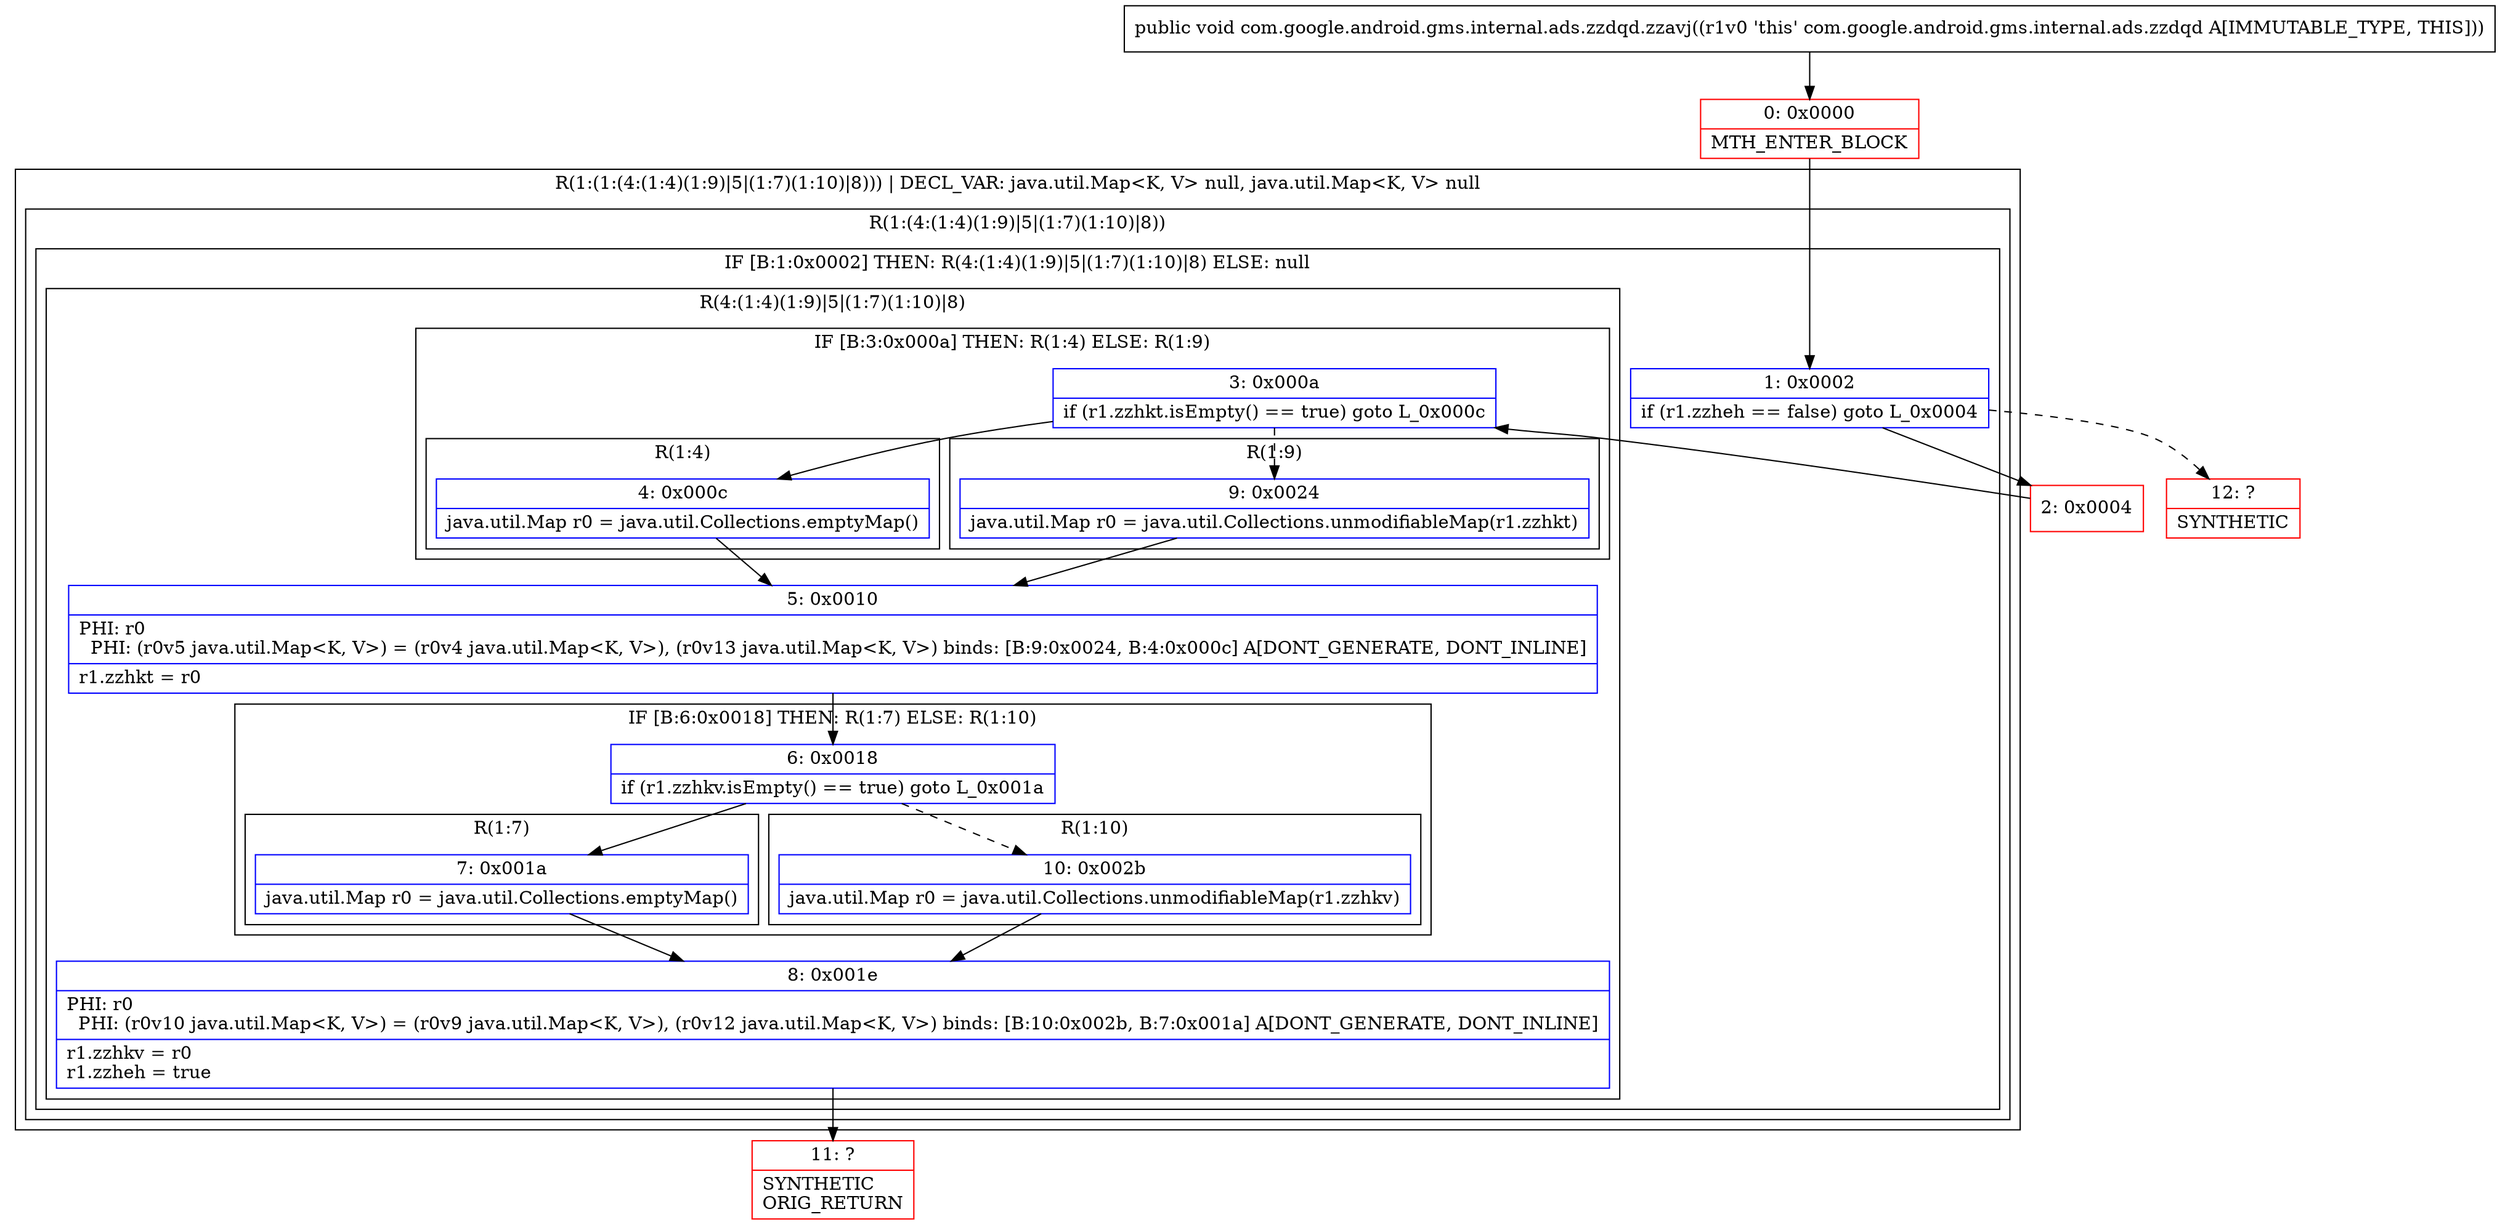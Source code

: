 digraph "CFG forcom.google.android.gms.internal.ads.zzdqd.zzavj()V" {
subgraph cluster_Region_27647356 {
label = "R(1:(1:(4:(1:4)(1:9)|5|(1:7)(1:10)|8))) | DECL_VAR: java.util.Map\<K, V\> null, java.util.Map\<K, V\> null\l";
node [shape=record,color=blue];
subgraph cluster_Region_984260451 {
label = "R(1:(4:(1:4)(1:9)|5|(1:7)(1:10)|8))";
node [shape=record,color=blue];
subgraph cluster_IfRegion_2133658555 {
label = "IF [B:1:0x0002] THEN: R(4:(1:4)(1:9)|5|(1:7)(1:10)|8) ELSE: null";
node [shape=record,color=blue];
Node_1 [shape=record,label="{1\:\ 0x0002|if (r1.zzheh == false) goto L_0x0004\l}"];
subgraph cluster_Region_1050957596 {
label = "R(4:(1:4)(1:9)|5|(1:7)(1:10)|8)";
node [shape=record,color=blue];
subgraph cluster_IfRegion_289743753 {
label = "IF [B:3:0x000a] THEN: R(1:4) ELSE: R(1:9)";
node [shape=record,color=blue];
Node_3 [shape=record,label="{3\:\ 0x000a|if (r1.zzhkt.isEmpty() == true) goto L_0x000c\l}"];
subgraph cluster_Region_708593215 {
label = "R(1:4)";
node [shape=record,color=blue];
Node_4 [shape=record,label="{4\:\ 0x000c|java.util.Map r0 = java.util.Collections.emptyMap()\l}"];
}
subgraph cluster_Region_538976503 {
label = "R(1:9)";
node [shape=record,color=blue];
Node_9 [shape=record,label="{9\:\ 0x0024|java.util.Map r0 = java.util.Collections.unmodifiableMap(r1.zzhkt)\l}"];
}
}
Node_5 [shape=record,label="{5\:\ 0x0010|PHI: r0 \l  PHI: (r0v5 java.util.Map\<K, V\>) = (r0v4 java.util.Map\<K, V\>), (r0v13 java.util.Map\<K, V\>) binds: [B:9:0x0024, B:4:0x000c] A[DONT_GENERATE, DONT_INLINE]\l|r1.zzhkt = r0\l}"];
subgraph cluster_IfRegion_2138761029 {
label = "IF [B:6:0x0018] THEN: R(1:7) ELSE: R(1:10)";
node [shape=record,color=blue];
Node_6 [shape=record,label="{6\:\ 0x0018|if (r1.zzhkv.isEmpty() == true) goto L_0x001a\l}"];
subgraph cluster_Region_434212275 {
label = "R(1:7)";
node [shape=record,color=blue];
Node_7 [shape=record,label="{7\:\ 0x001a|java.util.Map r0 = java.util.Collections.emptyMap()\l}"];
}
subgraph cluster_Region_595540061 {
label = "R(1:10)";
node [shape=record,color=blue];
Node_10 [shape=record,label="{10\:\ 0x002b|java.util.Map r0 = java.util.Collections.unmodifiableMap(r1.zzhkv)\l}"];
}
}
Node_8 [shape=record,label="{8\:\ 0x001e|PHI: r0 \l  PHI: (r0v10 java.util.Map\<K, V\>) = (r0v9 java.util.Map\<K, V\>), (r0v12 java.util.Map\<K, V\>) binds: [B:10:0x002b, B:7:0x001a] A[DONT_GENERATE, DONT_INLINE]\l|r1.zzhkv = r0\lr1.zzheh = true\l}"];
}
}
}
}
Node_0 [shape=record,color=red,label="{0\:\ 0x0000|MTH_ENTER_BLOCK\l}"];
Node_2 [shape=record,color=red,label="{2\:\ 0x0004}"];
Node_11 [shape=record,color=red,label="{11\:\ ?|SYNTHETIC\lORIG_RETURN\l}"];
Node_12 [shape=record,color=red,label="{12\:\ ?|SYNTHETIC\l}"];
MethodNode[shape=record,label="{public void com.google.android.gms.internal.ads.zzdqd.zzavj((r1v0 'this' com.google.android.gms.internal.ads.zzdqd A[IMMUTABLE_TYPE, THIS])) }"];
MethodNode -> Node_0;
Node_1 -> Node_2;
Node_1 -> Node_12[style=dashed];
Node_3 -> Node_4;
Node_3 -> Node_9[style=dashed];
Node_4 -> Node_5;
Node_9 -> Node_5;
Node_5 -> Node_6;
Node_6 -> Node_7;
Node_6 -> Node_10[style=dashed];
Node_7 -> Node_8;
Node_10 -> Node_8;
Node_8 -> Node_11;
Node_0 -> Node_1;
Node_2 -> Node_3;
}

